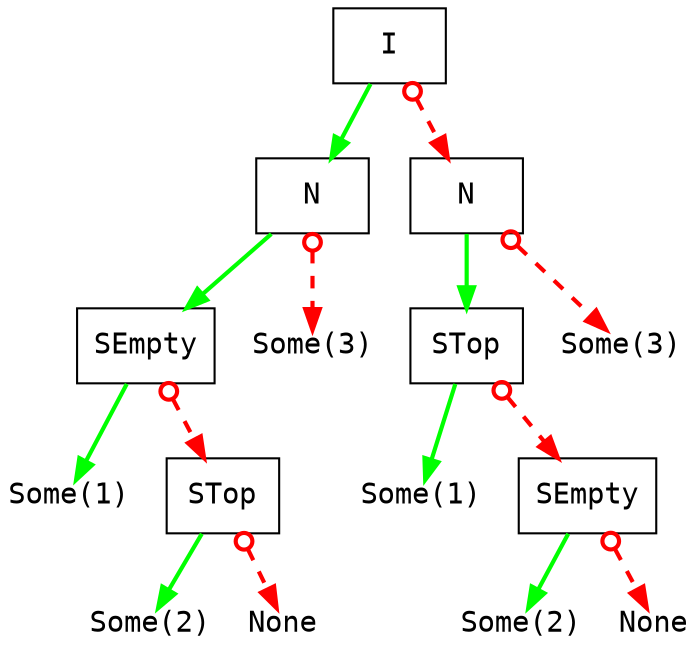 digraph G {
node [ fontsize=14];
bgcolor="#ffffff00" # RGBA (with alpha)

9 [shape=box,label="I",fontname="Courier"]

9 -> n8p [style=solid,color=green,penwidth=2]
9 -> n8n [style=dashed,color=red,penwidth=2,arrowhead=normal,arrowtail=odot,dir=both]

n8n [shape=box,label="N",fontname="Courier"]
n8p [shape=box,label="N",fontname="Courier"]

{rank=same n8n n8p }


n8p -> n1pp [style=solid,color=green,penwidth=2]
n8p -> n6np [style=dashed,color=red,penwidth=2,arrowhead=normal,arrowtail=odot,dir=both]

n8n -> n1pn [style=solid,color=green,penwidth=2]
n8n -> n6nn [style=dashed,color=red,penwidth=2,arrowhead=normal,arrowtail=odot,dir=both]

{rank=same n1pp n6np n1pn n6nn }

n1pp [shape=box,label="SEmpty",fontname="Courier"]
n2pp [shape=plain,label="Some(1)",fontname="Courier"]
n3pp [shape=box,label="STop",fontname="Courier"]
n4pp [shape=plain,label="Some(2)",fontname="Courier"]
n7pp [shape=plain,label="None",fontname="Courier"]
{rank=same n2pp n3pp }
{rank=same n4pp n7pp }

n1pn [shape=box,label="STop",fontname="Courier"]
n2pn [shape=plain,label="Some(1)",fontname="Courier"]
n3pn [shape=box,label="SEmpty",fontname="Courier"]
n4pn [shape=plain,label="Some(2)",fontname="Courier"]
n7pn [shape=plain,label="None",fontname="Courier"]
{rank=same n2pn n3pn }
{rank=same n4pn n7pn }


n1pp -> n2pp [style=solid,color=green,penwidth=2]
n1pp -> n3pp [style=dashed,color=red,penwidth=2,arrowhead=normal,arrowtail=odot,dir=both]

n3pp -> n4pp [style=solid,color=green,penwidth=2]
n3pp -> n7pp [style=dashed,color=red,penwidth=2,arrowhead=normal,arrowtail=odot,dir=both]


n6np [shape=plain,label="Some(3)",fontname="Courier"]


n1pn -> n2pn [style=solid,color=green,penwidth=2]
n1pn -> n3pn [style=dashed,color=red,penwidth=2,arrowhead=normal,arrowtail=odot,dir=both]

n3pn -> n4pn [style=solid,color=green,penwidth=2]
n3pn -> n7pn [style=dashed,color=red,penwidth=2,arrowhead=normal,arrowtail=odot,dir=both]


n6nn [shape=plain,label="Some(3)",fontname="Courier"]






}